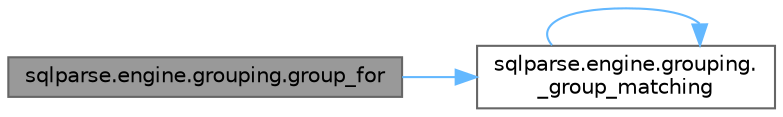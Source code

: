 digraph "sqlparse.engine.grouping.group_for"
{
 // LATEX_PDF_SIZE
  bgcolor="transparent";
  edge [fontname=Helvetica,fontsize=10,labelfontname=Helvetica,labelfontsize=10];
  node [fontname=Helvetica,fontsize=10,shape=box,height=0.2,width=0.4];
  rankdir="LR";
  Node1 [id="Node000001",label="sqlparse.engine.grouping.group_for",height=0.2,width=0.4,color="gray40", fillcolor="grey60", style="filled", fontcolor="black",tooltip=" "];
  Node1 -> Node2 [id="edge1_Node000001_Node000002",color="steelblue1",style="solid",tooltip=" "];
  Node2 [id="Node000002",label="sqlparse.engine.grouping.\l_group_matching",height=0.2,width=0.4,color="grey40", fillcolor="white", style="filled",URL="$namespacesqlparse_1_1engine_1_1grouping.html#a9062c6b5d2fc9c313208c7e31ac9c198",tooltip=" "];
  Node2 -> Node2 [id="edge2_Node000002_Node000002",color="steelblue1",style="solid",tooltip=" "];
}
